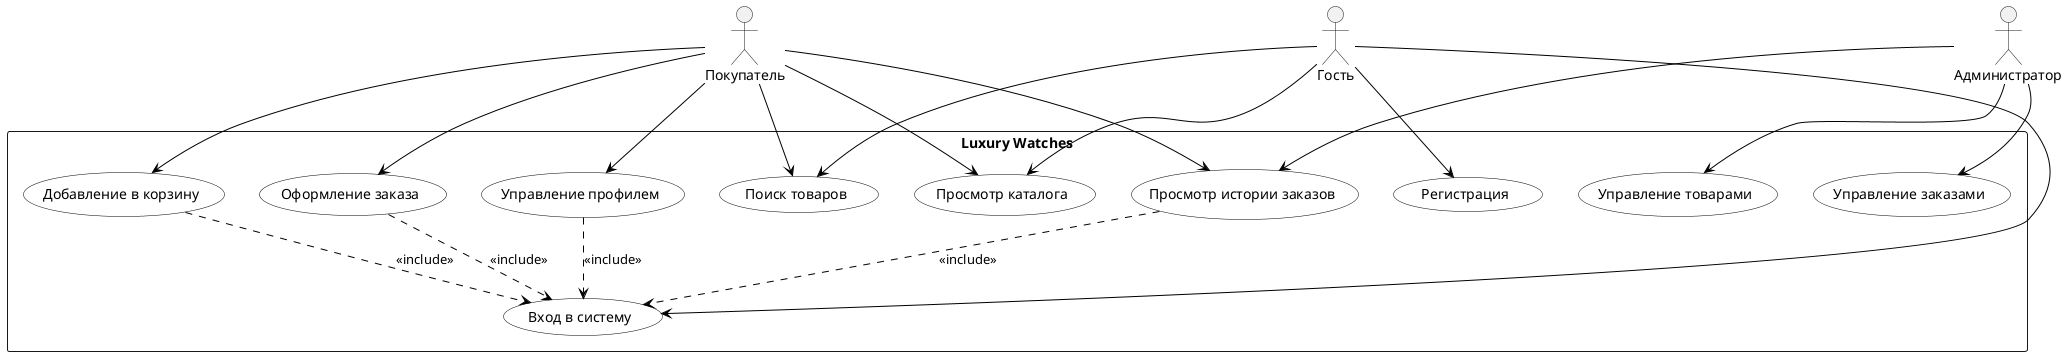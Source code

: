 @startuml

' Стили
skinparam usecase {
    BackgroundColor White
    BorderColor Black
    ArrowColor Black
}

' Акторы
actor Customer as "Покупатель"
actor Guest as "Гость"
actor Admin as "Администратор"

' Прецеденты
rectangle "Luxury Watches" {
    usecase "Просмотр каталога" as UC1
    usecase "Поиск товаров" as UC2
    usecase "Добавление в корзину" as UC3
    usecase "Оформление заказа" as UC4
    usecase "Регистрация" as UC5
    usecase "Вход в систему" as UC6
    usecase "Управление профилем" as UC7
    usecase "Просмотр истории заказов" as UC8
    usecase "Управление товарами" as UC9
    usecase "Управление заказами" as UC10
}

' Связи
Guest --> UC1
Guest --> UC2
Guest --> UC5
Guest --> UC6

Customer --> UC1
Customer --> UC2
Customer --> UC3
Customer --> UC4
Customer --> UC7
Customer --> UC8

Admin --> UC9
Admin --> UC10
Admin --> UC8

UC3 ..> UC6 : <<include>>
UC4 ..> UC6 : <<include>>
UC7 ..> UC6 : <<include>>
UC8 ..> UC6 : <<include>>

@enduml 